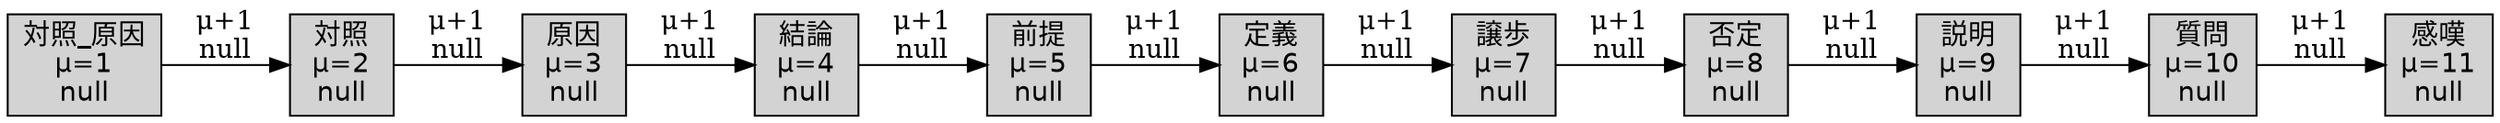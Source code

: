digraph G {
  rankdir=LR;
  node [shape=box, style=filled, fontname="Helvetica"];
"対照_原因" [label="対照_原因\nμ=1\nnull"];
"対照" [label="対照\nμ=2\nnull"];
"対照" [label="対照\nμ=2\nnull"];
"原因" [label="原因\nμ=3\nnull"];
"原因" [label="原因\nμ=3\nnull"];
"結論" [label="結論\nμ=4\nnull"];
"結論" [label="結論\nμ=4\nnull"];
"前提" [label="前提\nμ=5\nnull"];
"前提" [label="前提\nμ=5\nnull"];
"定義" [label="定義\nμ=6\nnull"];
"定義" [label="定義\nμ=6\nnull"];
"譲歩" [label="譲歩\nμ=7\nnull"];
"譲歩" [label="譲歩\nμ=7\nnull"];
"否定" [label="否定\nμ=8\nnull"];
"否定" [label="否定\nμ=8\nnull"];
"説明" [label="説明\nμ=9\nnull"];
"説明" [label="説明\nμ=9\nnull"];
"質問" [label="質問\nμ=10\nnull"];
"質問" [label="質問\nμ=10\nnull"];
"感嘆" [label="感嘆\nμ=11\nnull"];
"対照_原因" -> "対照" [label="μ+1\nnull"];
"対照" -> "原因" [label="μ+1\nnull"];
"原因" -> "結論" [label="μ+1\nnull"];
"結論" -> "前提" [label="μ+1\nnull"];
"前提" -> "定義" [label="μ+1\nnull"];
"定義" -> "譲歩" [label="μ+1\nnull"];
"譲歩" -> "否定" [label="μ+1\nnull"];
"否定" -> "説明" [label="μ+1\nnull"];
"説明" -> "質問" [label="μ+1\nnull"];
"質問" -> "感嘆" [label="μ+1\nnull"];
}